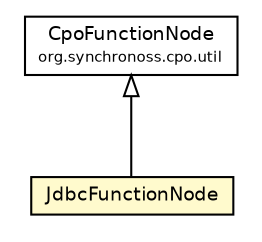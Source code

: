#!/usr/local/bin/dot
#
# Class diagram 
# Generated by UmlGraph version 4.6 (http://www.spinellis.gr/sw/umlgraph)
#

digraph G {
	edge [fontname="Helvetica",fontsize=10,labelfontname="Helvetica",labelfontsize=10];
	node [fontname="Helvetica",fontsize=10,shape=plaintext];
	// org.synchronoss.cpo.util.CpoFunctionNode
	c3850 [label=<<table border="0" cellborder="1" cellspacing="0" cellpadding="2" port="p" href="../CpoFunctionNode.html">
		<tr><td><table border="0" cellspacing="0" cellpadding="1">
			<tr><td> CpoFunctionNode </td></tr>
			<tr><td><font point-size="7.0"> org.synchronoss.cpo.util </font></td></tr>
		</table></td></tr>
		</table>>, fontname="Helvetica", fontcolor="black", fontsize=9.0];
	// org.synchronoss.cpo.util.jdbc.JdbcFunctionNode
	c3865 [label=<<table border="0" cellborder="1" cellspacing="0" cellpadding="2" port="p" bgcolor="lemonChiffon" href="./JdbcFunctionNode.html">
		<tr><td><table border="0" cellspacing="0" cellpadding="1">
			<tr><td> JdbcFunctionNode </td></tr>
		</table></td></tr>
		</table>>, fontname="Helvetica", fontcolor="black", fontsize=9.0];
	//org.synchronoss.cpo.util.jdbc.JdbcFunctionNode extends org.synchronoss.cpo.util.CpoFunctionNode
	c3850:p -> c3865:p [dir=back,arrowtail=empty];
}

